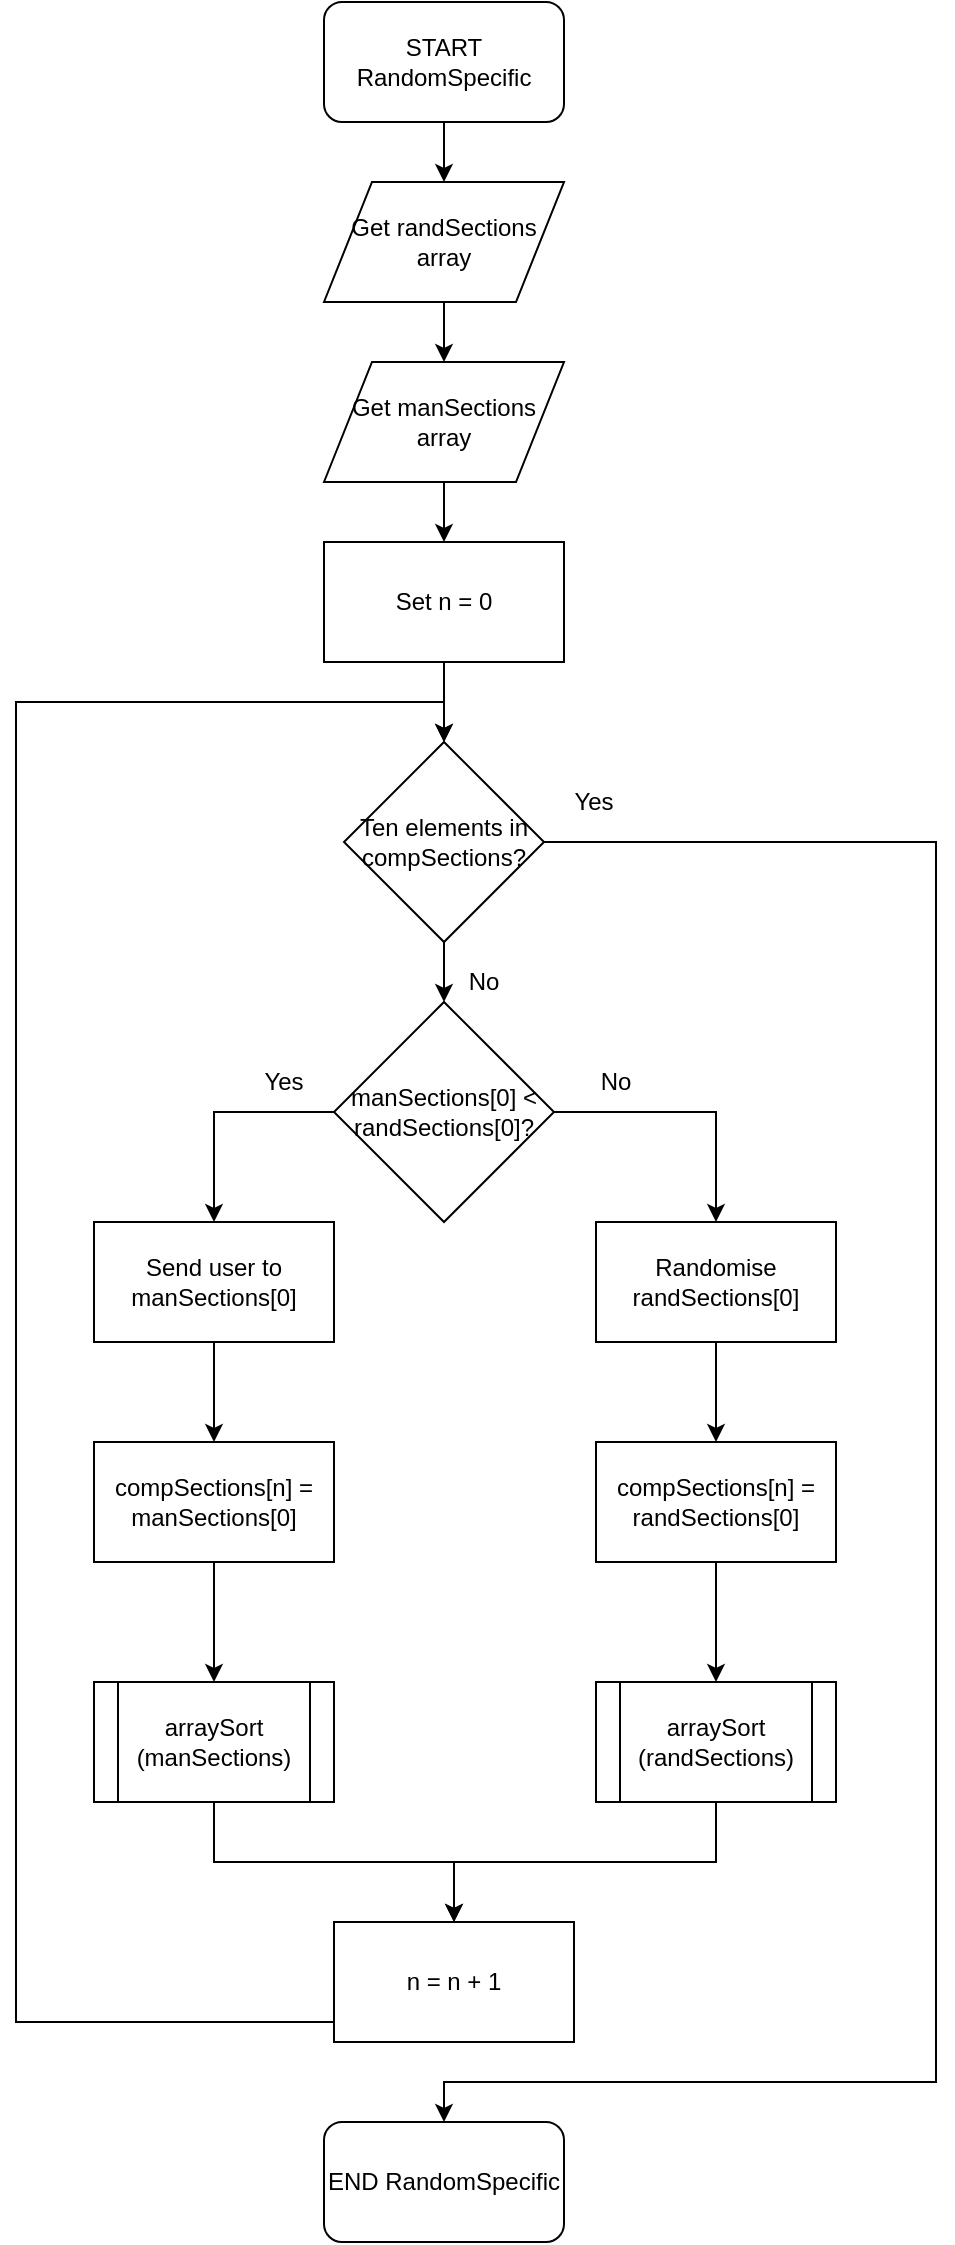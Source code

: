 <mxfile version="13.0.3" type="device"><diagram id="Q9NnV2gWaGtqtyyQy-oB" name="Page-1"><mxGraphModel dx="964" dy="604" grid="1" gridSize="10" guides="1" tooltips="1" connect="1" arrows="1" fold="1" page="1" pageScale="1" pageWidth="827" pageHeight="1169" math="0" shadow="0"><root><mxCell id="0"/><mxCell id="1" parent="0"/><mxCell id="mEqowL-T7JbTlYVxEEJ_-3" value="" style="edgeStyle=orthogonalEdgeStyle;rounded=0;orthogonalLoop=1;jettySize=auto;html=1;" edge="1" parent="1" source="mEqowL-T7JbTlYVxEEJ_-1" target="mEqowL-T7JbTlYVxEEJ_-2"><mxGeometry relative="1" as="geometry"/></mxCell><mxCell id="mEqowL-T7JbTlYVxEEJ_-1" value="START RandomSpecific" style="rounded=1;whiteSpace=wrap;html=1;" vertex="1" parent="1"><mxGeometry x="354" y="20" width="120" height="60" as="geometry"/></mxCell><mxCell id="mEqowL-T7JbTlYVxEEJ_-6" value="" style="edgeStyle=orthogonalEdgeStyle;rounded=0;orthogonalLoop=1;jettySize=auto;html=1;" edge="1" parent="1" source="mEqowL-T7JbTlYVxEEJ_-2" target="mEqowL-T7JbTlYVxEEJ_-5"><mxGeometry relative="1" as="geometry"/></mxCell><mxCell id="mEqowL-T7JbTlYVxEEJ_-2" value="Get randSections array" style="shape=parallelogram;perimeter=parallelogramPerimeter;whiteSpace=wrap;html=1;" vertex="1" parent="1"><mxGeometry x="354" y="110" width="120" height="60" as="geometry"/></mxCell><mxCell id="mEqowL-T7JbTlYVxEEJ_-20" value="" style="edgeStyle=orthogonalEdgeStyle;rounded=0;orthogonalLoop=1;jettySize=auto;html=1;" edge="1" parent="1" source="mEqowL-T7JbTlYVxEEJ_-5" target="mEqowL-T7JbTlYVxEEJ_-19"><mxGeometry relative="1" as="geometry"/></mxCell><mxCell id="mEqowL-T7JbTlYVxEEJ_-5" value="Get manSections array" style="shape=parallelogram;perimeter=parallelogramPerimeter;whiteSpace=wrap;html=1;" vertex="1" parent="1"><mxGeometry x="354" y="200" width="120" height="60" as="geometry"/></mxCell><mxCell id="mEqowL-T7JbTlYVxEEJ_-10" style="edgeStyle=orthogonalEdgeStyle;rounded=0;orthogonalLoop=1;jettySize=auto;html=1;entryX=0.5;entryY=0;entryDx=0;entryDy=0;" edge="1" parent="1" source="mEqowL-T7JbTlYVxEEJ_-7" target="mEqowL-T7JbTlYVxEEJ_-9"><mxGeometry relative="1" as="geometry"><Array as="points"><mxPoint x="299" y="575"/></Array></mxGeometry></mxCell><mxCell id="mEqowL-T7JbTlYVxEEJ_-13" style="edgeStyle=orthogonalEdgeStyle;rounded=0;orthogonalLoop=1;jettySize=auto;html=1;entryX=0.5;entryY=0;entryDx=0;entryDy=0;" edge="1" parent="1" source="mEqowL-T7JbTlYVxEEJ_-7" target="mEqowL-T7JbTlYVxEEJ_-12"><mxGeometry relative="1" as="geometry"/></mxCell><mxCell id="mEqowL-T7JbTlYVxEEJ_-7" value="manSections[0] &amp;lt; randSections[0]?" style="rhombus;whiteSpace=wrap;html=1;" vertex="1" parent="1"><mxGeometry x="359" y="520" width="110" height="110" as="geometry"/></mxCell><mxCell id="mEqowL-T7JbTlYVxEEJ_-16" value="" style="edgeStyle=orthogonalEdgeStyle;rounded=0;orthogonalLoop=1;jettySize=auto;html=1;" edge="1" parent="1" source="mEqowL-T7JbTlYVxEEJ_-9" target="mEqowL-T7JbTlYVxEEJ_-15"><mxGeometry relative="1" as="geometry"/></mxCell><mxCell id="mEqowL-T7JbTlYVxEEJ_-9" value="Send user to manSections[0]" style="rounded=0;whiteSpace=wrap;html=1;" vertex="1" parent="1"><mxGeometry x="239" y="630" width="120" height="60" as="geometry"/></mxCell><mxCell id="mEqowL-T7JbTlYVxEEJ_-11" value="Yes" style="text;html=1;strokeColor=none;fillColor=none;align=center;verticalAlign=middle;whiteSpace=wrap;rounded=0;" vertex="1" parent="1"><mxGeometry x="314" y="550" width="40" height="20" as="geometry"/></mxCell><mxCell id="mEqowL-T7JbTlYVxEEJ_-18" value="" style="edgeStyle=orthogonalEdgeStyle;rounded=0;orthogonalLoop=1;jettySize=auto;html=1;" edge="1" parent="1" source="mEqowL-T7JbTlYVxEEJ_-12" target="mEqowL-T7JbTlYVxEEJ_-17"><mxGeometry relative="1" as="geometry"/></mxCell><mxCell id="mEqowL-T7JbTlYVxEEJ_-12" value="Randomise randSections[0]" style="rounded=0;whiteSpace=wrap;html=1;" vertex="1" parent="1"><mxGeometry x="490" y="630" width="120" height="60" as="geometry"/></mxCell><mxCell id="mEqowL-T7JbTlYVxEEJ_-14" value="No" style="text;html=1;strokeColor=none;fillColor=none;align=center;verticalAlign=middle;whiteSpace=wrap;rounded=0;" vertex="1" parent="1"><mxGeometry x="480" y="550" width="40" height="20" as="geometry"/></mxCell><mxCell id="mEqowL-T7JbTlYVxEEJ_-25" value="" style="edgeStyle=orthogonalEdgeStyle;rounded=0;orthogonalLoop=1;jettySize=auto;html=1;" edge="1" parent="1" source="mEqowL-T7JbTlYVxEEJ_-15" target="mEqowL-T7JbTlYVxEEJ_-22"><mxGeometry relative="1" as="geometry"/></mxCell><mxCell id="mEqowL-T7JbTlYVxEEJ_-15" value="compSections[n] = manSections[0]" style="rounded=0;whiteSpace=wrap;html=1;" vertex="1" parent="1"><mxGeometry x="239" y="740" width="120" height="60" as="geometry"/></mxCell><mxCell id="mEqowL-T7JbTlYVxEEJ_-24" value="" style="edgeStyle=orthogonalEdgeStyle;rounded=0;orthogonalLoop=1;jettySize=auto;html=1;" edge="1" parent="1" source="mEqowL-T7JbTlYVxEEJ_-17" target="mEqowL-T7JbTlYVxEEJ_-23"><mxGeometry relative="1" as="geometry"/></mxCell><mxCell id="mEqowL-T7JbTlYVxEEJ_-17" value="&lt;span&gt;compSections[n] = randSections[0]&lt;/span&gt;" style="rounded=0;whiteSpace=wrap;html=1;" vertex="1" parent="1"><mxGeometry x="490" y="740" width="120" height="60" as="geometry"/></mxCell><mxCell id="mEqowL-T7JbTlYVxEEJ_-32" value="" style="edgeStyle=orthogonalEdgeStyle;rounded=0;orthogonalLoop=1;jettySize=auto;html=1;" edge="1" parent="1" source="mEqowL-T7JbTlYVxEEJ_-19" target="mEqowL-T7JbTlYVxEEJ_-30"><mxGeometry relative="1" as="geometry"/></mxCell><mxCell id="mEqowL-T7JbTlYVxEEJ_-19" value="Set n = 0" style="rounded=0;whiteSpace=wrap;html=1;" vertex="1" parent="1"><mxGeometry x="354" y="290" width="120" height="60" as="geometry"/></mxCell><mxCell id="mEqowL-T7JbTlYVxEEJ_-27" style="edgeStyle=orthogonalEdgeStyle;rounded=0;orthogonalLoop=1;jettySize=auto;html=1;entryX=0.5;entryY=0;entryDx=0;entryDy=0;" edge="1" parent="1" source="mEqowL-T7JbTlYVxEEJ_-22" target="mEqowL-T7JbTlYVxEEJ_-26"><mxGeometry relative="1" as="geometry"/></mxCell><mxCell id="mEqowL-T7JbTlYVxEEJ_-22" value="arraySort (manSections)" style="shape=process;whiteSpace=wrap;html=1;backgroundOutline=1;" vertex="1" parent="1"><mxGeometry x="239" y="860" width="120" height="60" as="geometry"/></mxCell><mxCell id="mEqowL-T7JbTlYVxEEJ_-28" style="edgeStyle=orthogonalEdgeStyle;rounded=0;orthogonalLoop=1;jettySize=auto;html=1;entryX=0.5;entryY=0;entryDx=0;entryDy=0;" edge="1" parent="1" source="mEqowL-T7JbTlYVxEEJ_-23" target="mEqowL-T7JbTlYVxEEJ_-26"><mxGeometry relative="1" as="geometry"><Array as="points"><mxPoint x="550" y="950"/><mxPoint x="419" y="950"/></Array></mxGeometry></mxCell><mxCell id="mEqowL-T7JbTlYVxEEJ_-23" value="arraySort (randSections)" style="shape=process;whiteSpace=wrap;html=1;backgroundOutline=1;" vertex="1" parent="1"><mxGeometry x="490" y="860" width="120" height="60" as="geometry"/></mxCell><mxCell id="mEqowL-T7JbTlYVxEEJ_-33" style="edgeStyle=orthogonalEdgeStyle;rounded=0;orthogonalLoop=1;jettySize=auto;html=1;entryX=0.5;entryY=0;entryDx=0;entryDy=0;" edge="1" parent="1" source="mEqowL-T7JbTlYVxEEJ_-26" target="mEqowL-T7JbTlYVxEEJ_-30"><mxGeometry relative="1" as="geometry"><Array as="points"><mxPoint x="200" y="1030"/><mxPoint x="200" y="370"/><mxPoint x="414" y="370"/></Array></mxGeometry></mxCell><mxCell id="mEqowL-T7JbTlYVxEEJ_-26" value="n = n + 1" style="rounded=0;whiteSpace=wrap;html=1;" vertex="1" parent="1"><mxGeometry x="359" y="980" width="120" height="60" as="geometry"/></mxCell><mxCell id="mEqowL-T7JbTlYVxEEJ_-31" value="" style="edgeStyle=orthogonalEdgeStyle;rounded=0;orthogonalLoop=1;jettySize=auto;html=1;" edge="1" parent="1" source="mEqowL-T7JbTlYVxEEJ_-30" target="mEqowL-T7JbTlYVxEEJ_-7"><mxGeometry relative="1" as="geometry"/></mxCell><mxCell id="mEqowL-T7JbTlYVxEEJ_-38" style="edgeStyle=orthogonalEdgeStyle;rounded=0;orthogonalLoop=1;jettySize=auto;html=1;entryX=0.5;entryY=0;entryDx=0;entryDy=0;" edge="1" parent="1" source="mEqowL-T7JbTlYVxEEJ_-30" target="mEqowL-T7JbTlYVxEEJ_-36"><mxGeometry relative="1" as="geometry"><Array as="points"><mxPoint x="660" y="440"/><mxPoint x="660" y="1060"/><mxPoint x="414" y="1060"/></Array></mxGeometry></mxCell><mxCell id="mEqowL-T7JbTlYVxEEJ_-30" value="Ten elements in compSections?" style="rhombus;whiteSpace=wrap;html=1;" vertex="1" parent="1"><mxGeometry x="364" y="390" width="100" height="100" as="geometry"/></mxCell><mxCell id="mEqowL-T7JbTlYVxEEJ_-34" value="No" style="text;html=1;strokeColor=none;fillColor=none;align=center;verticalAlign=middle;whiteSpace=wrap;rounded=0;" vertex="1" parent="1"><mxGeometry x="414" y="500" width="40" height="20" as="geometry"/></mxCell><mxCell id="mEqowL-T7JbTlYVxEEJ_-35" value="Yes" style="text;html=1;strokeColor=none;fillColor=none;align=center;verticalAlign=middle;whiteSpace=wrap;rounded=0;" vertex="1" parent="1"><mxGeometry x="469" y="410" width="40" height="20" as="geometry"/></mxCell><mxCell id="mEqowL-T7JbTlYVxEEJ_-36" value="END RandomSpecific" style="rounded=1;whiteSpace=wrap;html=1;" vertex="1" parent="1"><mxGeometry x="354" y="1080" width="120" height="60" as="geometry"/></mxCell></root></mxGraphModel></diagram></mxfile>